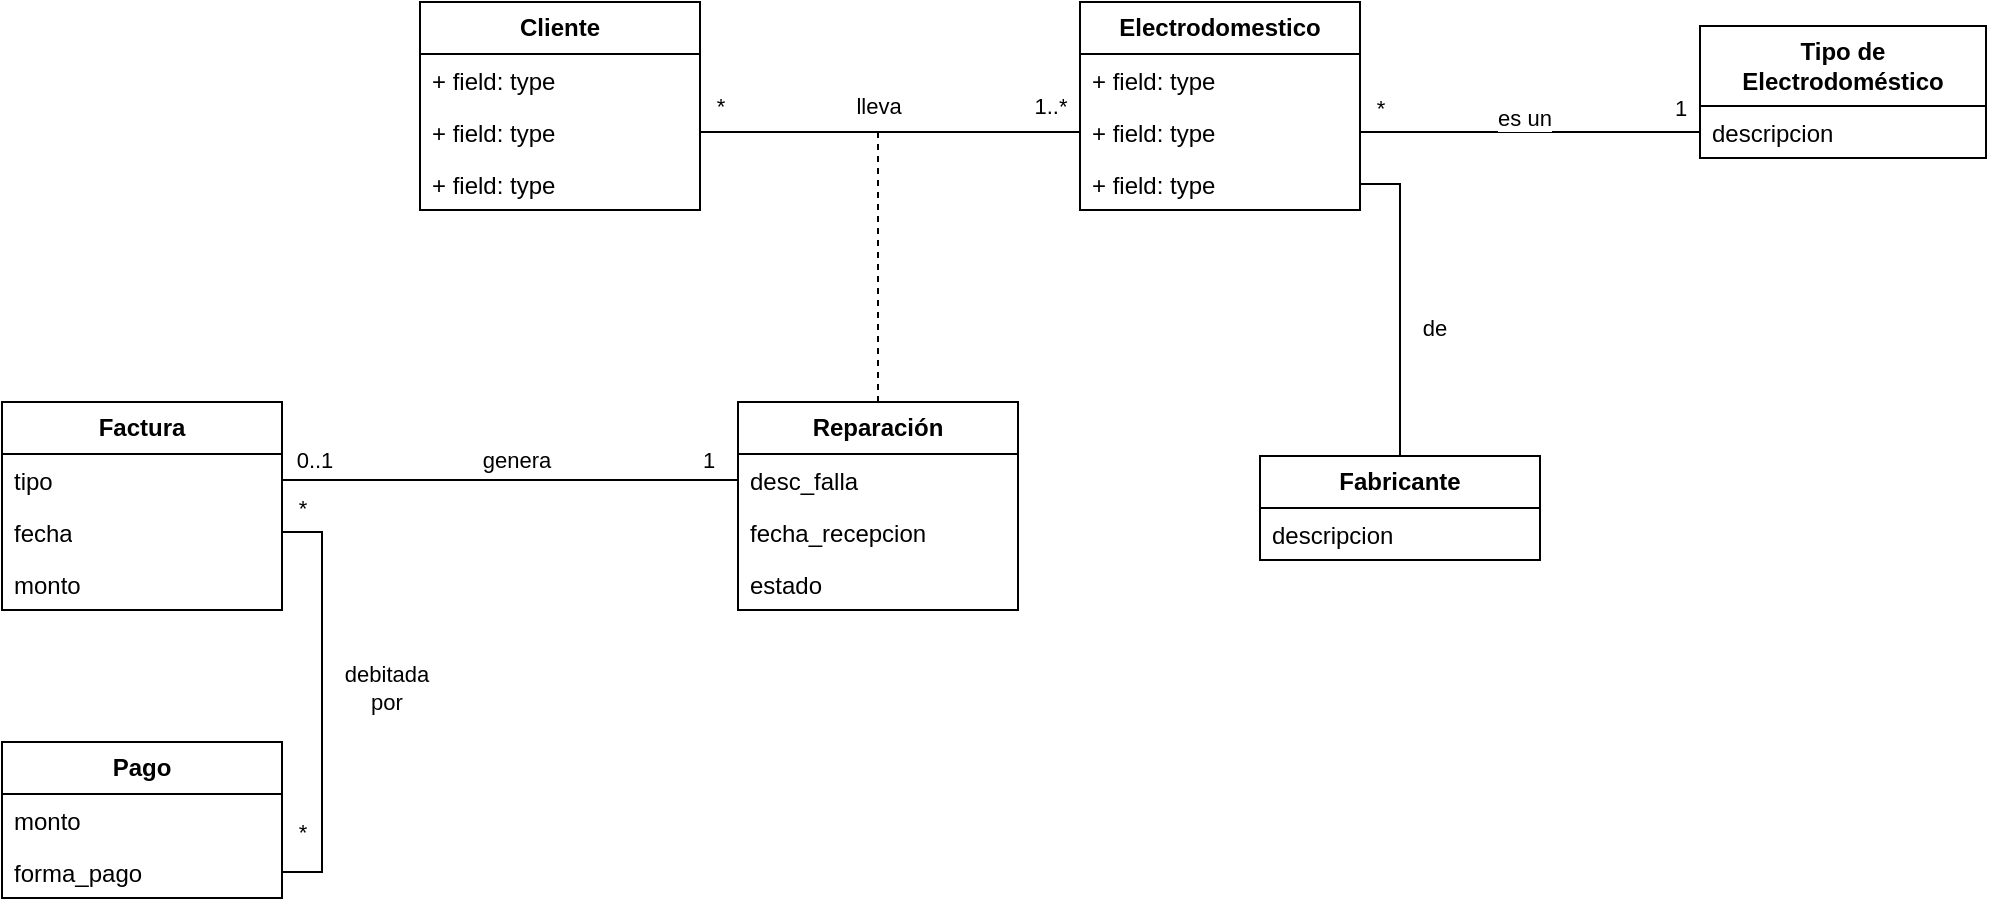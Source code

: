 <mxfile version="24.5.5" type="device">
  <diagram name="Página-1" id="D6dvEJYS4gntpa4S2kMf">
    <mxGraphModel dx="2261" dy="746" grid="1" gridSize="10" guides="1" tooltips="1" connect="1" arrows="1" fold="1" page="1" pageScale="1" pageWidth="827" pageHeight="1169" math="0" shadow="0">
      <root>
        <mxCell id="0" />
        <mxCell id="1" parent="0" />
        <mxCell id="6k4COgId8z0Grcf-9gq2-3" value="&lt;b&gt;Reparación&lt;/b&gt;" style="swimlane;fontStyle=0;childLayout=stackLayout;horizontal=1;startSize=26;fillColor=none;horizontalStack=0;resizeParent=1;resizeParentMax=0;resizeLast=0;collapsible=1;marginBottom=0;whiteSpace=wrap;html=1;" vertex="1" parent="1">
          <mxGeometry x="319" y="450" width="140" height="104" as="geometry" />
        </mxCell>
        <mxCell id="6k4COgId8z0Grcf-9gq2-4" value="desc_falla" style="text;strokeColor=none;fillColor=none;align=left;verticalAlign=top;spacingLeft=4;spacingRight=4;overflow=hidden;rotatable=0;points=[[0,0.5],[1,0.5]];portConstraint=eastwest;whiteSpace=wrap;html=1;" vertex="1" parent="6k4COgId8z0Grcf-9gq2-3">
          <mxGeometry y="26" width="140" height="26" as="geometry" />
        </mxCell>
        <mxCell id="6k4COgId8z0Grcf-9gq2-5" value="fecha_recepcion" style="text;strokeColor=none;fillColor=none;align=left;verticalAlign=top;spacingLeft=4;spacingRight=4;overflow=hidden;rotatable=0;points=[[0,0.5],[1,0.5]];portConstraint=eastwest;whiteSpace=wrap;html=1;" vertex="1" parent="6k4COgId8z0Grcf-9gq2-3">
          <mxGeometry y="52" width="140" height="26" as="geometry" />
        </mxCell>
        <mxCell id="6k4COgId8z0Grcf-9gq2-6" value="estado" style="text;strokeColor=none;fillColor=none;align=left;verticalAlign=top;spacingLeft=4;spacingRight=4;overflow=hidden;rotatable=0;points=[[0,0.5],[1,0.5]];portConstraint=eastwest;whiteSpace=wrap;html=1;" vertex="1" parent="6k4COgId8z0Grcf-9gq2-3">
          <mxGeometry y="78" width="140" height="26" as="geometry" />
        </mxCell>
        <mxCell id="6k4COgId8z0Grcf-9gq2-11" value="&lt;b&gt;Electrodomestico&lt;/b&gt;" style="swimlane;fontStyle=0;childLayout=stackLayout;horizontal=1;startSize=26;fillColor=none;horizontalStack=0;resizeParent=1;resizeParentMax=0;resizeLast=0;collapsible=1;marginBottom=0;whiteSpace=wrap;html=1;" vertex="1" parent="1">
          <mxGeometry x="490" y="250" width="140" height="104" as="geometry" />
        </mxCell>
        <mxCell id="6k4COgId8z0Grcf-9gq2-12" value="+ field: type" style="text;strokeColor=none;fillColor=none;align=left;verticalAlign=top;spacingLeft=4;spacingRight=4;overflow=hidden;rotatable=0;points=[[0,0.5],[1,0.5]];portConstraint=eastwest;whiteSpace=wrap;html=1;" vertex="1" parent="6k4COgId8z0Grcf-9gq2-11">
          <mxGeometry y="26" width="140" height="26" as="geometry" />
        </mxCell>
        <mxCell id="6k4COgId8z0Grcf-9gq2-13" value="+ field: type" style="text;strokeColor=none;fillColor=none;align=left;verticalAlign=top;spacingLeft=4;spacingRight=4;overflow=hidden;rotatable=0;points=[[0,0.5],[1,0.5]];portConstraint=eastwest;whiteSpace=wrap;html=1;" vertex="1" parent="6k4COgId8z0Grcf-9gq2-11">
          <mxGeometry y="52" width="140" height="26" as="geometry" />
        </mxCell>
        <mxCell id="6k4COgId8z0Grcf-9gq2-14" value="+ field: type" style="text;strokeColor=none;fillColor=none;align=left;verticalAlign=top;spacingLeft=4;spacingRight=4;overflow=hidden;rotatable=0;points=[[0,0.5],[1,0.5]];portConstraint=eastwest;whiteSpace=wrap;html=1;" vertex="1" parent="6k4COgId8z0Grcf-9gq2-11">
          <mxGeometry y="78" width="140" height="26" as="geometry" />
        </mxCell>
        <mxCell id="6k4COgId8z0Grcf-9gq2-15" value="&lt;b&gt;Cliente&lt;/b&gt;" style="swimlane;fontStyle=0;childLayout=stackLayout;horizontal=1;startSize=26;fillColor=none;horizontalStack=0;resizeParent=1;resizeParentMax=0;resizeLast=0;collapsible=1;marginBottom=0;whiteSpace=wrap;html=1;" vertex="1" parent="1">
          <mxGeometry x="160" y="250" width="140" height="104" as="geometry" />
        </mxCell>
        <mxCell id="6k4COgId8z0Grcf-9gq2-16" value="+ field: type" style="text;strokeColor=none;fillColor=none;align=left;verticalAlign=top;spacingLeft=4;spacingRight=4;overflow=hidden;rotatable=0;points=[[0,0.5],[1,0.5]];portConstraint=eastwest;whiteSpace=wrap;html=1;" vertex="1" parent="6k4COgId8z0Grcf-9gq2-15">
          <mxGeometry y="26" width="140" height="26" as="geometry" />
        </mxCell>
        <mxCell id="6k4COgId8z0Grcf-9gq2-17" value="+ field: type" style="text;strokeColor=none;fillColor=none;align=left;verticalAlign=top;spacingLeft=4;spacingRight=4;overflow=hidden;rotatable=0;points=[[0,0.5],[1,0.5]];portConstraint=eastwest;whiteSpace=wrap;html=1;" vertex="1" parent="6k4COgId8z0Grcf-9gq2-15">
          <mxGeometry y="52" width="140" height="26" as="geometry" />
        </mxCell>
        <mxCell id="6k4COgId8z0Grcf-9gq2-18" value="+ field: type" style="text;strokeColor=none;fillColor=none;align=left;verticalAlign=top;spacingLeft=4;spacingRight=4;overflow=hidden;rotatable=0;points=[[0,0.5],[1,0.5]];portConstraint=eastwest;whiteSpace=wrap;html=1;" vertex="1" parent="6k4COgId8z0Grcf-9gq2-15">
          <mxGeometry y="78" width="140" height="26" as="geometry" />
        </mxCell>
        <mxCell id="6k4COgId8z0Grcf-9gq2-19" value="&lt;b&gt;Factura&lt;/b&gt;" style="swimlane;fontStyle=0;childLayout=stackLayout;horizontal=1;startSize=26;fillColor=none;horizontalStack=0;resizeParent=1;resizeParentMax=0;resizeLast=0;collapsible=1;marginBottom=0;whiteSpace=wrap;html=1;" vertex="1" parent="1">
          <mxGeometry x="-49" y="450" width="140" height="104" as="geometry" />
        </mxCell>
        <mxCell id="6k4COgId8z0Grcf-9gq2-20" value="tipo" style="text;strokeColor=none;fillColor=none;align=left;verticalAlign=top;spacingLeft=4;spacingRight=4;overflow=hidden;rotatable=0;points=[[0,0.5],[1,0.5]];portConstraint=eastwest;whiteSpace=wrap;html=1;" vertex="1" parent="6k4COgId8z0Grcf-9gq2-19">
          <mxGeometry y="26" width="140" height="26" as="geometry" />
        </mxCell>
        <mxCell id="6k4COgId8z0Grcf-9gq2-21" value="fecha" style="text;strokeColor=none;fillColor=none;align=left;verticalAlign=top;spacingLeft=4;spacingRight=4;overflow=hidden;rotatable=0;points=[[0,0.5],[1,0.5]];portConstraint=eastwest;whiteSpace=wrap;html=1;" vertex="1" parent="6k4COgId8z0Grcf-9gq2-19">
          <mxGeometry y="52" width="140" height="26" as="geometry" />
        </mxCell>
        <mxCell id="6k4COgId8z0Grcf-9gq2-22" value="monto" style="text;strokeColor=none;fillColor=none;align=left;verticalAlign=top;spacingLeft=4;spacingRight=4;overflow=hidden;rotatable=0;points=[[0,0.5],[1,0.5]];portConstraint=eastwest;whiteSpace=wrap;html=1;" vertex="1" parent="6k4COgId8z0Grcf-9gq2-19">
          <mxGeometry y="78" width="140" height="26" as="geometry" />
        </mxCell>
        <mxCell id="6k4COgId8z0Grcf-9gq2-26" style="edgeStyle=orthogonalEdgeStyle;rounded=0;orthogonalLoop=1;jettySize=auto;html=1;exitX=1;exitY=0.5;exitDx=0;exitDy=0;entryX=0;entryY=0.5;entryDx=0;entryDy=0;endArrow=none;endFill=0;" edge="1" parent="1" source="6k4COgId8z0Grcf-9gq2-17" target="6k4COgId8z0Grcf-9gq2-13">
          <mxGeometry relative="1" as="geometry" />
        </mxCell>
        <mxCell id="6k4COgId8z0Grcf-9gq2-27" value="lleva" style="text;html=1;align=center;verticalAlign=middle;resizable=0;points=[];autosize=1;strokeColor=none;fillColor=none;fontFamily=Helvetica;fontSize=11;fontColor=default;labelBackgroundColor=default;" vertex="1" parent="1">
          <mxGeometry x="364" y="287" width="50" height="30" as="geometry" />
        </mxCell>
        <mxCell id="6k4COgId8z0Grcf-9gq2-28" value="*" style="text;html=1;align=center;verticalAlign=middle;resizable=0;points=[];autosize=1;strokeColor=none;fillColor=none;fontFamily=Helvetica;fontSize=11;fontColor=default;labelBackgroundColor=default;" vertex="1" parent="1">
          <mxGeometry x="295" y="287" width="30" height="30" as="geometry" />
        </mxCell>
        <mxCell id="6k4COgId8z0Grcf-9gq2-29" value="1..*" style="text;html=1;align=center;verticalAlign=middle;resizable=0;points=[];autosize=1;strokeColor=none;fillColor=none;fontFamily=Helvetica;fontSize=11;fontColor=default;labelBackgroundColor=default;" vertex="1" parent="1">
          <mxGeometry x="455" y="287" width="40" height="30" as="geometry" />
        </mxCell>
        <mxCell id="6k4COgId8z0Grcf-9gq2-30" style="edgeStyle=orthogonalEdgeStyle;shape=connector;rounded=0;orthogonalLoop=1;jettySize=auto;html=1;exitX=0.5;exitY=0;exitDx=0;exitDy=0;entryX=0.5;entryY=0.933;entryDx=0;entryDy=0;entryPerimeter=0;strokeColor=default;align=center;verticalAlign=middle;fontFamily=Helvetica;fontSize=11;fontColor=default;labelBackgroundColor=default;endArrow=none;endFill=0;dashed=1;" edge="1" parent="1" source="6k4COgId8z0Grcf-9gq2-3" target="6k4COgId8z0Grcf-9gq2-27">
          <mxGeometry relative="1" as="geometry" />
        </mxCell>
        <mxCell id="6k4COgId8z0Grcf-9gq2-33" style="edgeStyle=orthogonalEdgeStyle;shape=connector;rounded=0;orthogonalLoop=1;jettySize=auto;html=1;exitX=1;exitY=0.5;exitDx=0;exitDy=0;entryX=0;entryY=0.5;entryDx=0;entryDy=0;strokeColor=default;align=center;verticalAlign=middle;fontFamily=Helvetica;fontSize=11;fontColor=default;labelBackgroundColor=default;endArrow=none;endFill=0;" edge="1" parent="1" source="6k4COgId8z0Grcf-9gq2-20" target="6k4COgId8z0Grcf-9gq2-4">
          <mxGeometry relative="1" as="geometry">
            <mxPoint x="178" y="487" as="sourcePoint" />
            <mxPoint x="319" y="487" as="targetPoint" />
          </mxGeometry>
        </mxCell>
        <mxCell id="6k4COgId8z0Grcf-9gq2-34" value="genera" style="text;html=1;align=center;verticalAlign=middle;resizable=0;points=[];autosize=1;strokeColor=none;fillColor=none;fontFamily=Helvetica;fontSize=11;fontColor=default;labelBackgroundColor=default;" vertex="1" parent="1">
          <mxGeometry x="178" y="464" width="60" height="30" as="geometry" />
        </mxCell>
        <mxCell id="6k4COgId8z0Grcf-9gq2-35" value="1" style="text;html=1;align=center;verticalAlign=middle;resizable=0;points=[];autosize=1;strokeColor=none;fillColor=none;fontFamily=Helvetica;fontSize=11;fontColor=default;labelBackgroundColor=default;" vertex="1" parent="1">
          <mxGeometry x="289" y="464" width="30" height="30" as="geometry" />
        </mxCell>
        <mxCell id="6k4COgId8z0Grcf-9gq2-36" value="0..1" style="text;html=1;align=center;verticalAlign=middle;resizable=0;points=[];autosize=1;strokeColor=none;fillColor=none;fontFamily=Helvetica;fontSize=11;fontColor=default;labelBackgroundColor=default;" vertex="1" parent="1">
          <mxGeometry x="87" y="464" width="40" height="30" as="geometry" />
        </mxCell>
        <mxCell id="6k4COgId8z0Grcf-9gq2-37" value="&lt;b&gt;Pago&lt;/b&gt;" style="swimlane;fontStyle=0;childLayout=stackLayout;horizontal=1;startSize=26;fillColor=none;horizontalStack=0;resizeParent=1;resizeParentMax=0;resizeLast=0;collapsible=1;marginBottom=0;whiteSpace=wrap;html=1;" vertex="1" parent="1">
          <mxGeometry x="-49" y="620" width="140" height="78" as="geometry" />
        </mxCell>
        <mxCell id="6k4COgId8z0Grcf-9gq2-52" value="&lt;font style=&quot;font-size: 12px;&quot;&gt;monto&lt;/font&gt;" style="text;strokeColor=none;fillColor=none;align=left;verticalAlign=top;spacingLeft=4;spacingRight=4;overflow=hidden;rotatable=0;points=[[0,0.5],[1,0.5]];portConstraint=eastwest;whiteSpace=wrap;html=1;fontFamily=Helvetica;fontSize=11;fontColor=default;labelBackgroundColor=default;" vertex="1" parent="6k4COgId8z0Grcf-9gq2-37">
          <mxGeometry y="26" width="140" height="26" as="geometry" />
        </mxCell>
        <mxCell id="6k4COgId8z0Grcf-9gq2-38" value="forma_pago" style="text;strokeColor=none;fillColor=none;align=left;verticalAlign=top;spacingLeft=4;spacingRight=4;overflow=hidden;rotatable=0;points=[[0,0.5],[1,0.5]];portConstraint=eastwest;whiteSpace=wrap;html=1;" vertex="1" parent="6k4COgId8z0Grcf-9gq2-37">
          <mxGeometry y="52" width="140" height="26" as="geometry" />
        </mxCell>
        <mxCell id="6k4COgId8z0Grcf-9gq2-42" value="debitada&lt;div&gt;por&lt;/div&gt;" style="text;html=1;align=center;verticalAlign=middle;resizable=0;points=[];autosize=1;strokeColor=none;fillColor=none;fontFamily=Helvetica;fontSize=11;fontColor=default;labelBackgroundColor=default;" vertex="1" parent="1">
          <mxGeometry x="108" y="573" width="70" height="40" as="geometry" />
        </mxCell>
        <mxCell id="6k4COgId8z0Grcf-9gq2-43" style="edgeStyle=orthogonalEdgeStyle;shape=connector;rounded=0;orthogonalLoop=1;jettySize=auto;html=1;exitX=1;exitY=0.5;exitDx=0;exitDy=0;entryX=1;entryY=0.5;entryDx=0;entryDy=0;strokeColor=default;align=center;verticalAlign=middle;fontFamily=Helvetica;fontSize=11;fontColor=default;labelBackgroundColor=default;endArrow=none;endFill=0;" edge="1" parent="1" source="6k4COgId8z0Grcf-9gq2-21" target="6k4COgId8z0Grcf-9gq2-38">
          <mxGeometry relative="1" as="geometry" />
        </mxCell>
        <mxCell id="6k4COgId8z0Grcf-9gq2-44" value="*" style="text;html=1;align=center;verticalAlign=middle;resizable=0;points=[];autosize=1;strokeColor=none;fillColor=none;fontFamily=Helvetica;fontSize=11;fontColor=default;labelBackgroundColor=default;" vertex="1" parent="1">
          <mxGeometry x="86" y="488" width="30" height="30" as="geometry" />
        </mxCell>
        <mxCell id="6k4COgId8z0Grcf-9gq2-45" value="*" style="text;html=1;align=center;verticalAlign=middle;resizable=0;points=[];autosize=1;strokeColor=none;fillColor=none;fontFamily=Helvetica;fontSize=11;fontColor=default;labelBackgroundColor=default;" vertex="1" parent="1">
          <mxGeometry x="86" y="650" width="30" height="30" as="geometry" />
        </mxCell>
        <mxCell id="6k4COgId8z0Grcf-9gq2-46" value="&lt;b&gt;Tipo de Electrodoméstico&lt;/b&gt;" style="swimlane;fontStyle=0;childLayout=stackLayout;horizontal=1;startSize=40;fillColor=none;horizontalStack=0;resizeParent=1;resizeParentMax=0;resizeLast=0;collapsible=1;marginBottom=0;whiteSpace=wrap;html=1;" vertex="1" parent="1">
          <mxGeometry x="800" y="262" width="143" height="66" as="geometry" />
        </mxCell>
        <mxCell id="6k4COgId8z0Grcf-9gq2-47" value="descripcion" style="text;strokeColor=none;fillColor=none;align=left;verticalAlign=top;spacingLeft=4;spacingRight=4;overflow=hidden;rotatable=0;points=[[0,0.5],[1,0.5]];portConstraint=eastwest;whiteSpace=wrap;html=1;" vertex="1" parent="6k4COgId8z0Grcf-9gq2-46">
          <mxGeometry y="40" width="143" height="26" as="geometry" />
        </mxCell>
        <mxCell id="6k4COgId8z0Grcf-9gq2-48" style="edgeStyle=orthogonalEdgeStyle;shape=connector;rounded=0;orthogonalLoop=1;jettySize=auto;html=1;exitX=1;exitY=0.5;exitDx=0;exitDy=0;entryX=0;entryY=0.5;entryDx=0;entryDy=0;strokeColor=default;align=center;verticalAlign=middle;fontFamily=Helvetica;fontSize=11;fontColor=default;labelBackgroundColor=default;endArrow=none;endFill=0;" edge="1" parent="1" source="6k4COgId8z0Grcf-9gq2-13" target="6k4COgId8z0Grcf-9gq2-47">
          <mxGeometry relative="1" as="geometry" />
        </mxCell>
        <mxCell id="6k4COgId8z0Grcf-9gq2-49" value="es un" style="text;html=1;align=center;verticalAlign=middle;resizable=0;points=[];autosize=1;strokeColor=none;fillColor=none;fontFamily=Helvetica;fontSize=11;fontColor=default;labelBackgroundColor=default;" vertex="1" parent="1">
          <mxGeometry x="687" y="293" width="50" height="30" as="geometry" />
        </mxCell>
        <mxCell id="6k4COgId8z0Grcf-9gq2-50" value="1" style="text;html=1;align=center;verticalAlign=middle;resizable=0;points=[];autosize=1;strokeColor=none;fillColor=none;fontFamily=Helvetica;fontSize=11;fontColor=default;labelBackgroundColor=default;" vertex="1" parent="1">
          <mxGeometry x="775" y="288" width="30" height="30" as="geometry" />
        </mxCell>
        <mxCell id="6k4COgId8z0Grcf-9gq2-51" value="*" style="text;html=1;align=center;verticalAlign=middle;resizable=0;points=[];autosize=1;strokeColor=none;fillColor=none;fontFamily=Helvetica;fontSize=11;fontColor=default;labelBackgroundColor=default;" vertex="1" parent="1">
          <mxGeometry x="625" y="288" width="30" height="30" as="geometry" />
        </mxCell>
        <mxCell id="6k4COgId8z0Grcf-9gq2-53" value="&lt;b&gt;Fabricante&lt;/b&gt;" style="swimlane;fontStyle=0;childLayout=stackLayout;horizontal=1;startSize=26;fillColor=none;horizontalStack=0;resizeParent=1;resizeParentMax=0;resizeLast=0;collapsible=1;marginBottom=0;whiteSpace=wrap;html=1;" vertex="1" parent="1">
          <mxGeometry x="580" y="477" width="140" height="52" as="geometry" />
        </mxCell>
        <mxCell id="6k4COgId8z0Grcf-9gq2-54" value="descripcion" style="text;strokeColor=none;fillColor=none;align=left;verticalAlign=top;spacingLeft=4;spacingRight=4;overflow=hidden;rotatable=0;points=[[0,0.5],[1,0.5]];portConstraint=eastwest;whiteSpace=wrap;html=1;" vertex="1" parent="6k4COgId8z0Grcf-9gq2-53">
          <mxGeometry y="26" width="140" height="26" as="geometry" />
        </mxCell>
        <mxCell id="6k4COgId8z0Grcf-9gq2-55" style="edgeStyle=orthogonalEdgeStyle;shape=connector;rounded=0;orthogonalLoop=1;jettySize=auto;html=1;exitX=1;exitY=0.5;exitDx=0;exitDy=0;entryX=0.5;entryY=0;entryDx=0;entryDy=0;strokeColor=default;align=center;verticalAlign=middle;fontFamily=Helvetica;fontSize=11;fontColor=default;labelBackgroundColor=default;endArrow=none;endFill=0;" edge="1" parent="1" source="6k4COgId8z0Grcf-9gq2-14" target="6k4COgId8z0Grcf-9gq2-53">
          <mxGeometry relative="1" as="geometry" />
        </mxCell>
        <mxCell id="6k4COgId8z0Grcf-9gq2-56" value="de" style="text;html=1;align=center;verticalAlign=middle;resizable=0;points=[];autosize=1;strokeColor=none;fillColor=none;fontFamily=Helvetica;fontSize=11;fontColor=default;labelBackgroundColor=default;" vertex="1" parent="1">
          <mxGeometry x="647" y="398" width="40" height="30" as="geometry" />
        </mxCell>
      </root>
    </mxGraphModel>
  </diagram>
</mxfile>
